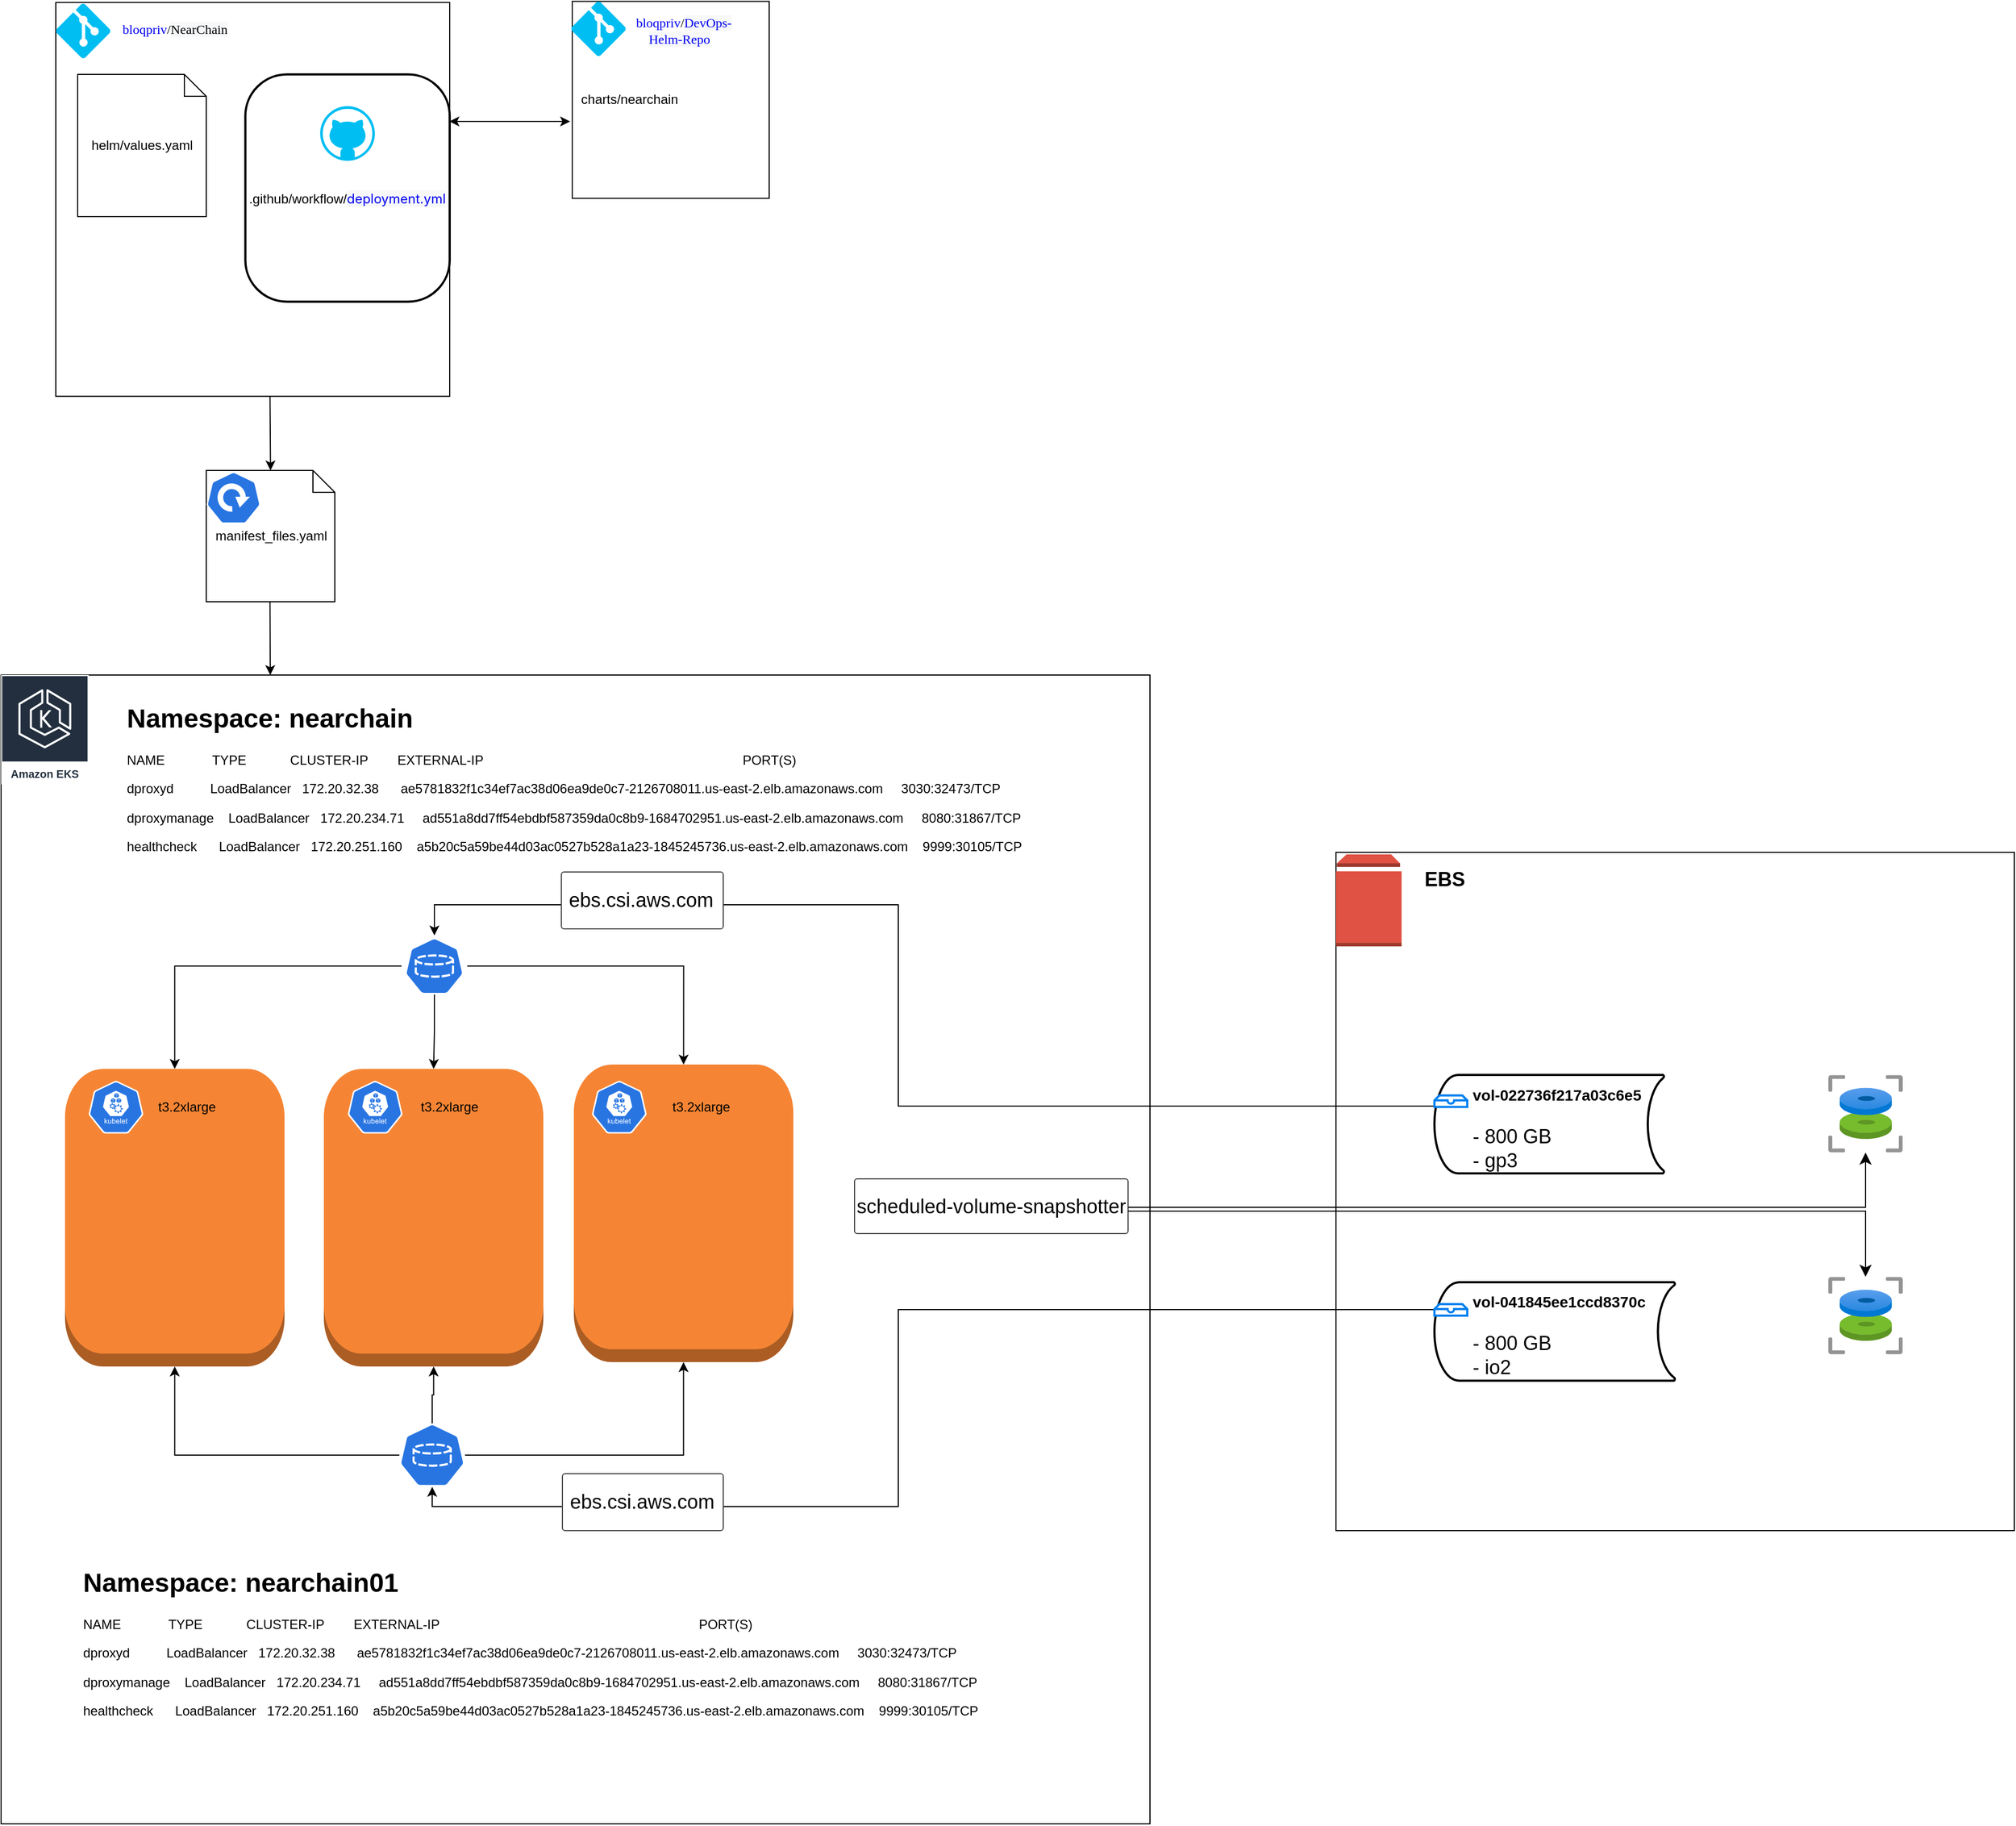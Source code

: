 <mxfile version="21.0.2" type="github">
  <diagram name="Page-1" id="bUGEWYbrpgy6-oKy8Pk6">
    <mxGraphModel dx="2391" dy="1107" grid="1" gridSize="10" guides="1" tooltips="1" connect="1" arrows="1" fold="1" page="1" pageScale="1" pageWidth="850" pageHeight="1100" math="0" shadow="0">
      <root>
        <mxCell id="0" />
        <mxCell id="1" parent="0" />
        <mxCell id="_0oh639qVl28FQ6klio6-56" value="" style="whiteSpace=wrap;html=1;aspect=fixed;" vertex="1" parent="1">
          <mxGeometry x="1250" y="802" width="620" height="620" as="geometry" />
        </mxCell>
        <mxCell id="_0oh639qVl28FQ6klio6-42" value="" style="whiteSpace=wrap;html=1;aspect=fixed;" vertex="1" parent="1">
          <mxGeometry x="30" y="640" width="1050" height="1050" as="geometry" />
        </mxCell>
        <mxCell id="_0oh639qVl28FQ6klio6-34" value="manifest_files.yaml" style="shape=note;size=20;whiteSpace=wrap;html=1;" vertex="1" parent="1">
          <mxGeometry x="217.5" y="453" width="117.5" height="120" as="geometry" />
        </mxCell>
        <mxCell id="_0oh639qVl28FQ6klio6-13" value="" style="whiteSpace=wrap;html=1;aspect=fixed;" vertex="1" parent="1">
          <mxGeometry x="552" y="24.25" width="180" height="180" as="geometry" />
        </mxCell>
        <mxCell id="_0oh639qVl28FQ6klio6-2" value="" style="whiteSpace=wrap;html=1;aspect=fixed;" vertex="1" parent="1">
          <mxGeometry x="80" y="25.25" width="360" height="360" as="geometry" />
        </mxCell>
        <mxCell id="_0oh639qVl28FQ6klio6-11" value="" style="rounded=1;whiteSpace=wrap;html=1;absoluteArcSize=1;arcSize=76;strokeWidth=2;" vertex="1" parent="1">
          <mxGeometry x="253.25" y="91" width="186.75" height="207.75" as="geometry" />
        </mxCell>
        <mxCell id="_0oh639qVl28FQ6klio6-1" value="" style="verticalLabelPosition=bottom;html=1;verticalAlign=top;align=center;strokeColor=none;fillColor=#00BEF2;shape=mxgraph.azure.github_code;pointerEvents=1;" vertex="1" parent="1">
          <mxGeometry x="321.63" y="120" width="50" height="50" as="geometry" />
        </mxCell>
        <mxCell id="_0oh639qVl28FQ6klio6-8" value="" style="verticalLabelPosition=bottom;html=1;verticalAlign=top;align=center;strokeColor=none;fillColor=#00BEF2;shape=mxgraph.azure.git_repository;" vertex="1" parent="1">
          <mxGeometry x="80" y="26.25" width="50" height="50" as="geometry" />
        </mxCell>
        <mxCell id="_0oh639qVl28FQ6klio6-9" value="" style="verticalLabelPosition=bottom;html=1;verticalAlign=top;align=center;strokeColor=none;fillColor=#00BEF2;shape=mxgraph.azure.git_repository;" vertex="1" parent="1">
          <mxGeometry x="551" y="24.25" width="50" height="50" as="geometry" />
        </mxCell>
        <mxCell id="_0oh639qVl28FQ6klio6-14" value="&lt;p&gt;&lt;font face=&quot;Verdana&quot; style=&quot;font-size: 12px;&quot;&gt;&lt;a style=&quot;box-sizing: border-box; background-color: transparent; text-decoration-line: none;&quot; href=&quot;https://github.com/bloqpriv&quot; data-octo-dimensions=&quot;link_type:self&quot; data-octo-click=&quot;hovercard-link-click&quot; data-hovercard-url=&quot;/orgs/bloqpriv/hovercard&quot; data-hovercard-type=&quot;organization&quot; rel=&quot;author&quot; class=&quot;url fn&quot;&gt;bloqpriv&lt;/a&gt;/&lt;span style=&quot;box-sizing: border-box; color: rgb(36, 41, 47); text-align: start; background-color: rgb(246, 248, 250); align-self: stretch !important; margin-right: var(--base-size-8, 8px)  !important;&quot; class=&quot;mr-2 flex-self-stretch&quot;&gt;&lt;a style=&quot;box-sizing: border-box; background-color: transparent; text-decoration-line: none;&quot; href=&quot;https://github.com/bloqpriv/DevOps-Helm-Repo&quot; data-turbo-frame=&quot;repo-content-turbo-frame&quot; data-pjax=&quot;#repo-content-pjax-container&quot;&gt;DevOps-Helm-Repo&lt;/a&gt;&lt;/span&gt;&lt;/font&gt;&lt;/p&gt;" style="text;html=1;strokeColor=none;fillColor=none;align=center;verticalAlign=middle;whiteSpace=wrap;rounded=0;" vertex="1" parent="1">
          <mxGeometry x="600" y="36.25" width="107.5" height="30" as="geometry" />
        </mxCell>
        <mxCell id="_0oh639qVl28FQ6klio6-17" value="&lt;p style=&quot;text-align: start;&quot;&gt;&lt;font style=&quot;font-size: 12px;&quot; face=&quot;Verdana&quot;&gt;&lt;a class=&quot;url fn&quot; rel=&quot;author&quot; data-hovercard-type=&quot;organization&quot; data-hovercard-url=&quot;/orgs/bloqpriv/hovercard&quot; data-octo-click=&quot;hovercard-link-click&quot; data-octo-dimensions=&quot;link_type:self&quot; href=&quot;https://github.com/bloqpriv&quot; style=&quot;box-sizing: border-box; background-color: transparent; text-decoration-line: none;&quot;&gt;bloqpriv&lt;/a&gt;/&lt;span style=&quot;background-color: rgb(246, 248, 250);&quot;&gt;NearChain&lt;/span&gt;&lt;/font&gt;&lt;/p&gt;" style="text;html=1;strokeColor=none;fillColor=none;align=center;verticalAlign=middle;whiteSpace=wrap;rounded=0;" vertex="1" parent="1">
          <mxGeometry x="135" y="35.25" width="107.5" height="30" as="geometry" />
        </mxCell>
        <mxCell id="_0oh639qVl28FQ6klio6-18" value="charts/nearchain" style="text;html=1;strokeColor=none;fillColor=none;align=center;verticalAlign=middle;whiteSpace=wrap;rounded=0;" vertex="1" parent="1">
          <mxGeometry x="551.88" y="98.63" width="105" height="30" as="geometry" />
        </mxCell>
        <mxCell id="_0oh639qVl28FQ6klio6-29" value=".github/workflow/&lt;a style=&quot;box-sizing: border-box; background-color: rgb(246, 248, 250); text-decoration-line: none; font-family: -apple-system, &amp;quot;system-ui&amp;quot;, &amp;quot;Segoe UI&amp;quot;, &amp;quot;Noto Sans&amp;quot;, Helvetica, Arial, sans-serif, &amp;quot;Apple Color Emoji&amp;quot;, &amp;quot;Segoe UI Emoji&amp;quot;; text-align: start;&quot; href=&quot;https://github.com/bloqpriv/near-chain/blob/main/.github/workflows/deployment.yml&quot; data-turbo-frame=&quot;repo-content-turbo-frame&quot; title=&quot;deployment.yml&quot; class=&quot;js-navigation-open Link--primary&quot;&gt;&lt;font style=&quot;font-size: 12px;&quot;&gt;deployment.yml&lt;/font&gt;&lt;/a&gt;" style="text;html=1;strokeColor=none;fillColor=none;align=center;verticalAlign=middle;whiteSpace=wrap;rounded=0;" vertex="1" parent="1">
          <mxGeometry x="294.12" y="190.25" width="105" height="30" as="geometry" />
        </mxCell>
        <mxCell id="_0oh639qVl28FQ6klio6-32" value="" style="sketch=0;html=1;dashed=0;whitespace=wrap;fillColor=#2875E2;strokeColor=#ffffff;points=[[0.005,0.63,0],[0.1,0.2,0],[0.9,0.2,0],[0.5,0,0],[0.995,0.63,0],[0.72,0.99,0],[0.5,1,0],[0.28,0.99,0]];verticalLabelPosition=bottom;align=center;verticalAlign=top;shape=mxgraph.kubernetes.icon;prIcon=deploy" vertex="1" parent="1">
          <mxGeometry x="217.5" y="454" width="50" height="48" as="geometry" />
        </mxCell>
        <mxCell id="_0oh639qVl28FQ6klio6-36" value="helm/values.yaml" style="shape=note;size=20;whiteSpace=wrap;html=1;" vertex="1" parent="1">
          <mxGeometry x="100" y="91" width="117.5" height="130" as="geometry" />
        </mxCell>
        <mxCell id="_0oh639qVl28FQ6klio6-35" value="" style="shape=image;html=1;verticalAlign=top;verticalLabelPosition=bottom;labelBackgroundColor=#ffffff;imageAspect=0;aspect=fixed;image=https://cdn1.iconfinder.com/data/icons/bootstrap-vol-3/16/filetype-yml-128.png" vertex="1" parent="1">
          <mxGeometry x="129.38" y="91" width="50" height="50" as="geometry" />
        </mxCell>
        <mxCell id="_0oh639qVl28FQ6klio6-41" value="Amazon EKS" style="sketch=0;outlineConnect=0;fontColor=#232F3E;gradientColor=none;strokeColor=#ffffff;fillColor=#232F3E;dashed=0;verticalLabelPosition=middle;verticalAlign=bottom;align=center;html=1;whiteSpace=wrap;fontSize=10;fontStyle=1;spacing=3;shape=mxgraph.aws4.productIcon;prIcon=mxgraph.aws4.eks;" vertex="1" parent="1">
          <mxGeometry x="30" y="640" width="80" height="100" as="geometry" />
        </mxCell>
        <mxCell id="_0oh639qVl28FQ6klio6-49" value="" style="outlineConnect=0;dashed=0;verticalLabelPosition=bottom;verticalAlign=top;align=center;html=1;shape=mxgraph.aws3.instance;fillColor=#F58534;gradientColor=none;" vertex="1" parent="1">
          <mxGeometry x="88.44" y="1000" width="200.62" height="272" as="geometry" />
        </mxCell>
        <mxCell id="_0oh639qVl28FQ6klio6-46" value="" style="sketch=0;html=1;dashed=0;whitespace=wrap;fillColor=#2875E2;strokeColor=#ffffff;points=[[0.005,0.63,0],[0.1,0.2,0],[0.9,0.2,0],[0.5,0,0],[0.995,0.63,0],[0.72,0.99,0],[0.5,1,0],[0.28,0.99,0]];verticalLabelPosition=bottom;align=center;verticalAlign=top;shape=mxgraph.kubernetes.icon;prIcon=kubelet" vertex="1" parent="1">
          <mxGeometry x="110" y="1010" width="50" height="50" as="geometry" />
        </mxCell>
        <mxCell id="_0oh639qVl28FQ6klio6-50" value="" style="outlineConnect=0;dashed=0;verticalLabelPosition=bottom;verticalAlign=top;align=center;html=1;shape=mxgraph.aws3.instance;fillColor=#F58534;gradientColor=none;" vertex="1" parent="1">
          <mxGeometry x="325" y="1000" width="200.62" height="272" as="geometry" />
        </mxCell>
        <mxCell id="_0oh639qVl28FQ6klio6-45" value="" style="sketch=0;html=1;dashed=0;whitespace=wrap;fillColor=#2875E2;strokeColor=#ffffff;points=[[0.005,0.63,0],[0.1,0.2,0],[0.9,0.2,0],[0.5,0,0],[0.995,0.63,0],[0.72,0.99,0],[0.5,1,0],[0.28,0.99,0]];verticalLabelPosition=bottom;align=center;verticalAlign=top;shape=mxgraph.kubernetes.icon;prIcon=kubelet" vertex="1" parent="1">
          <mxGeometry x="346.88" y="1010" width="50" height="50" as="geometry" />
        </mxCell>
        <mxCell id="_0oh639qVl28FQ6klio6-51" value="" style="outlineConnect=0;dashed=0;verticalLabelPosition=bottom;verticalAlign=top;align=center;html=1;shape=mxgraph.aws3.instance;fillColor=#F58534;gradientColor=none;" vertex="1" parent="1">
          <mxGeometry x="553.44" y="996" width="200.62" height="272" as="geometry" />
        </mxCell>
        <mxCell id="_0oh639qVl28FQ6klio6-47" value="" style="sketch=0;html=1;dashed=0;whitespace=wrap;fillColor=#2875E2;strokeColor=#ffffff;points=[[0.005,0.63,0],[0.1,0.2,0],[0.9,0.2,0],[0.5,0,0],[0.995,0.63,0],[0.72,0.99,0],[0.5,1,0],[0.28,0.99,0]];verticalLabelPosition=bottom;align=center;verticalAlign=top;shape=mxgraph.kubernetes.icon;prIcon=kubelet" vertex="1" parent="1">
          <mxGeometry x="570" y="1010" width="50" height="50" as="geometry" />
        </mxCell>
        <mxCell id="_0oh639qVl28FQ6klio6-52" value="" style="outlineConnect=0;dashed=0;verticalLabelPosition=bottom;verticalAlign=top;align=center;html=1;shape=mxgraph.aws3.volume;fillColor=#E05243;gradientColor=none;" vertex="1" parent="1">
          <mxGeometry x="1250" y="804" width="60" height="84" as="geometry" />
        </mxCell>
        <mxCell id="_0oh639qVl28FQ6klio6-53" value="" style="endArrow=classic;startArrow=classic;html=1;rounded=0;" edge="1" parent="1">
          <mxGeometry width="50" height="50" relative="1" as="geometry">
            <mxPoint x="439.75" y="134" as="sourcePoint" />
            <mxPoint x="550" y="134" as="targetPoint" />
            <Array as="points">
              <mxPoint x="500" y="134" />
            </Array>
          </mxGeometry>
        </mxCell>
        <mxCell id="_0oh639qVl28FQ6klio6-54" value="" style="endArrow=classic;html=1;rounded=0;entryX=0.5;entryY=0;entryDx=0;entryDy=0;entryPerimeter=0;" edge="1" parent="1" target="_0oh639qVl28FQ6klio6-34">
          <mxGeometry width="50" height="50" relative="1" as="geometry">
            <mxPoint x="275.75" y="385.25" as="sourcePoint" />
            <mxPoint x="275.87" y="445.25" as="targetPoint" />
          </mxGeometry>
        </mxCell>
        <mxCell id="_0oh639qVl28FQ6klio6-55" value="" style="endArrow=classic;html=1;rounded=0;" edge="1" parent="1">
          <mxGeometry width="50" height="50" relative="1" as="geometry">
            <mxPoint x="275.75" y="573" as="sourcePoint" />
            <mxPoint x="276" y="640" as="targetPoint" />
          </mxGeometry>
        </mxCell>
        <mxCell id="_0oh639qVl28FQ6klio6-57" value="t3.2xlarge" style="text;html=1;strokeColor=none;fillColor=none;align=center;verticalAlign=middle;whiteSpace=wrap;rounded=0;" vertex="1" parent="1">
          <mxGeometry x="170" y="1020" width="60" height="30" as="geometry" />
        </mxCell>
        <mxCell id="_0oh639qVl28FQ6klio6-58" value="t3.2xlarge" style="text;html=1;strokeColor=none;fillColor=none;align=center;verticalAlign=middle;whiteSpace=wrap;rounded=0;" vertex="1" parent="1">
          <mxGeometry x="410" y="1020" width="60" height="30" as="geometry" />
        </mxCell>
        <mxCell id="_0oh639qVl28FQ6klio6-59" value="t3.2xlarge" style="text;html=1;strokeColor=none;fillColor=none;align=center;verticalAlign=middle;whiteSpace=wrap;rounded=0;" vertex="1" parent="1">
          <mxGeometry x="640" y="1020" width="60" height="30" as="geometry" />
        </mxCell>
        <mxCell id="_0oh639qVl28FQ6klio6-61" style="edgeStyle=orthogonalEdgeStyle;rounded=0;orthogonalLoop=1;jettySize=auto;html=1;" edge="1" parent="1" source="_0oh639qVl28FQ6klio6-60" target="_0oh639qVl28FQ6klio6-51">
          <mxGeometry relative="1" as="geometry" />
        </mxCell>
        <mxCell id="_0oh639qVl28FQ6klio6-63" style="edgeStyle=orthogonalEdgeStyle;rounded=0;orthogonalLoop=1;jettySize=auto;html=1;" edge="1" parent="1" source="_0oh639qVl28FQ6klio6-60" target="_0oh639qVl28FQ6klio6-50">
          <mxGeometry relative="1" as="geometry" />
        </mxCell>
        <mxCell id="_0oh639qVl28FQ6klio6-64" style="edgeStyle=orthogonalEdgeStyle;rounded=0;orthogonalLoop=1;jettySize=auto;html=1;" edge="1" parent="1" source="_0oh639qVl28FQ6klio6-60" target="_0oh639qVl28FQ6klio6-49">
          <mxGeometry relative="1" as="geometry" />
        </mxCell>
        <mxCell id="_0oh639qVl28FQ6klio6-60" value="" style="sketch=0;html=1;dashed=0;whitespace=wrap;fillColor=#2875E2;strokeColor=#ffffff;points=[[0.005,0.63,0],[0.1,0.2,0],[0.9,0.2,0],[0.5,0,0],[0.995,0.63,0],[0.72,0.99,0],[0.5,1,0],[0.28,0.99,0]];verticalLabelPosition=bottom;align=center;verticalAlign=top;shape=mxgraph.kubernetes.icon;prIcon=pvc" vertex="1" parent="1">
          <mxGeometry x="394" y="1324" width="60" height="58" as="geometry" />
        </mxCell>
        <mxCell id="_0oh639qVl28FQ6klio6-66" style="edgeStyle=orthogonalEdgeStyle;rounded=0;orthogonalLoop=1;jettySize=auto;html=1;entryX=0.5;entryY=0;entryDx=0;entryDy=0;entryPerimeter=0;" edge="1" parent="1" source="_0oh639qVl28FQ6klio6-65" target="_0oh639qVl28FQ6klio6-51">
          <mxGeometry relative="1" as="geometry" />
        </mxCell>
        <mxCell id="_0oh639qVl28FQ6klio6-67" style="edgeStyle=orthogonalEdgeStyle;rounded=0;orthogonalLoop=1;jettySize=auto;html=1;" edge="1" parent="1" source="_0oh639qVl28FQ6klio6-65" target="_0oh639qVl28FQ6klio6-49">
          <mxGeometry relative="1" as="geometry" />
        </mxCell>
        <mxCell id="_0oh639qVl28FQ6klio6-70" style="edgeStyle=orthogonalEdgeStyle;rounded=0;orthogonalLoop=1;jettySize=auto;html=1;entryX=0.5;entryY=0;entryDx=0;entryDy=0;entryPerimeter=0;" edge="1" parent="1" source="_0oh639qVl28FQ6klio6-65" target="_0oh639qVl28FQ6klio6-50">
          <mxGeometry relative="1" as="geometry" />
        </mxCell>
        <mxCell id="_0oh639qVl28FQ6klio6-65" value="" style="sketch=0;html=1;dashed=0;whitespace=wrap;fillColor=#2875E2;strokeColor=#ffffff;points=[[0.005,0.63,0],[0.1,0.2,0],[0.9,0.2,0],[0.5,0,0],[0.995,0.63,0],[0.72,0.99,0],[0.5,1,0],[0.28,0.99,0]];verticalLabelPosition=bottom;align=center;verticalAlign=top;shape=mxgraph.kubernetes.icon;prIcon=pvc" vertex="1" parent="1">
          <mxGeometry x="396" y="880" width="60" height="52" as="geometry" />
        </mxCell>
        <mxCell id="_0oh639qVl28FQ6klio6-75" style="edgeStyle=orthogonalEdgeStyle;rounded=0;orthogonalLoop=1;jettySize=auto;html=1;entryX=0.5;entryY=0;entryDx=0;entryDy=0;entryPerimeter=0;startArrow=none;" edge="1" parent="1">
          <mxGeometry relative="1" as="geometry">
            <mxPoint x="1340" y="1034" as="sourcePoint" />
            <mxPoint x="426" y="878" as="targetPoint" />
            <Array as="points">
              <mxPoint x="850" y="1034" />
              <mxPoint x="850" y="850" />
              <mxPoint x="426" y="850" />
            </Array>
          </mxGeometry>
        </mxCell>
        <mxCell id="_0oh639qVl28FQ6klio6-74" style="edgeStyle=orthogonalEdgeStyle;rounded=0;orthogonalLoop=1;jettySize=auto;html=1;entryX=0.5;entryY=1;entryDx=0;entryDy=0;entryPerimeter=0;" edge="1" parent="1" target="_0oh639qVl28FQ6klio6-60">
          <mxGeometry relative="1" as="geometry">
            <mxPoint x="1340" y="1220.0" as="sourcePoint" />
            <Array as="points">
              <mxPoint x="850" y="1220" />
              <mxPoint x="850" y="1400" />
              <mxPoint x="424" y="1400" />
            </Array>
          </mxGeometry>
        </mxCell>
        <mxCell id="_0oh639qVl28FQ6klio6-77" value="" style="strokeWidth=2;html=1;shape=mxgraph.flowchart.stored_data;whiteSpace=wrap;" vertex="1" parent="1">
          <mxGeometry x="1340" y="1005.5" width="210" height="90" as="geometry" />
        </mxCell>
        <mxCell id="_0oh639qVl28FQ6klio6-72" value="" style="html=1;verticalLabelPosition=bottom;align=center;labelBackgroundColor=#ffffff;verticalAlign=top;strokeWidth=2;strokeColor=#0080F0;shadow=0;dashed=0;shape=mxgraph.ios7.icons.storage;" vertex="1" parent="1">
          <mxGeometry x="1340" y="1024.25" width="30" height="10.5" as="geometry" />
        </mxCell>
        <mxCell id="_0oh639qVl28FQ6klio6-78" value="" style="strokeWidth=2;html=1;shape=mxgraph.flowchart.stored_data;whiteSpace=wrap;" vertex="1" parent="1">
          <mxGeometry x="1340" y="1195" width="220" height="90" as="geometry" />
        </mxCell>
        <mxCell id="_0oh639qVl28FQ6klio6-73" value="" style="html=1;verticalLabelPosition=bottom;align=center;labelBackgroundColor=#ffffff;verticalAlign=top;strokeWidth=2;strokeColor=#0080F0;shadow=0;dashed=0;shape=mxgraph.ios7.icons.storage;" vertex="1" parent="1">
          <mxGeometry x="1340" y="1215" width="30" height="10.5" as="geometry" />
        </mxCell>
        <mxCell id="_0oh639qVl28FQ6klio6-80" value="&lt;b&gt;&lt;font style=&quot;font-size: 18px;&quot;&gt;EBS&lt;/font&gt;&lt;/b&gt;" style="text;html=1;strokeColor=none;fillColor=none;align=center;verticalAlign=middle;whiteSpace=wrap;rounded=0;" vertex="1" parent="1">
          <mxGeometry x="1310" y="802" width="78.75" height="50" as="geometry" />
        </mxCell>
        <mxCell id="_0oh639qVl28FQ6klio6-81" value="&lt;h1&gt;&lt;font style=&quot;font-size: 14px;&quot;&gt;vol-041845ee1ccd8370c&lt;br&gt;&lt;/font&gt;&lt;/h1&gt;&lt;h2&gt;&lt;span style=&quot;font-weight: normal;&quot;&gt;- 800 GB&lt;br&gt;- io2&lt;/span&gt;&lt;/h2&gt;" style="text;html=1;strokeColor=none;fillColor=none;spacing=5;spacingTop=-20;whiteSpace=wrap;overflow=hidden;rounded=0;" vertex="1" parent="1">
          <mxGeometry x="1370" y="1190" width="170" height="100" as="geometry" />
        </mxCell>
        <mxCell id="_0oh639qVl28FQ6klio6-82" value="&lt;h1&gt;&lt;font style=&quot;&quot;&gt;&lt;font style=&quot;font-size: 14px;&quot;&gt;vol-022736f217a03c6e5&lt;/font&gt;&lt;br&gt;&lt;/font&gt;&lt;/h1&gt;&lt;h2&gt;&lt;span style=&quot;font-weight: normal;&quot;&gt;- 800 GB&lt;br&gt;- gp3&lt;/span&gt;&lt;/h2&gt;" style="text;html=1;strokeColor=none;fillColor=none;spacing=5;spacingTop=-20;whiteSpace=wrap;overflow=hidden;rounded=0;" vertex="1" parent="1">
          <mxGeometry x="1370" y="1000.5" width="170" height="100" as="geometry" />
        </mxCell>
        <mxCell id="_0oh639qVl28FQ6klio6-87" value="&lt;font style=&quot;font-size: 18px;&quot;&gt;&amp;nbsp;ebs.csi.aws.com&lt;/font&gt;" style="strokeWidth=1;html=1;shadow=0;dashed=0;shape=mxgraph.ios.iTextInput;strokeColor=#444444;buttonText=;fontSize=8;whiteSpace=wrap;align=left;" vertex="1" parent="1">
          <mxGeometry x="543" y="1370" width="147" height="52" as="geometry" />
        </mxCell>
        <mxCell id="_0oh639qVl28FQ6klio6-88" value="&lt;font style=&quot;font-size: 18px;&quot;&gt;&amp;nbsp;ebs.csi.aws.com&amp;nbsp;&lt;/font&gt;" style="strokeWidth=1;html=1;shadow=0;dashed=0;shape=mxgraph.ios.iTextInput;strokeColor=#444444;buttonText=;fontSize=8;whiteSpace=wrap;align=left;" vertex="1" parent="1">
          <mxGeometry x="542.06" y="820" width="147.94" height="52" as="geometry" />
        </mxCell>
        <mxCell id="_0oh639qVl28FQ6klio6-92" value="" style="aspect=fixed;html=1;points=[];align=center;image;fontSize=12;image=img/lib/azure2/compute/Disks_Snapshots.svg;" vertex="1" parent="1">
          <mxGeometry x="1700" y="1005.5" width="68" height="71" as="geometry" />
        </mxCell>
        <mxCell id="_0oh639qVl28FQ6klio6-93" value="" style="aspect=fixed;html=1;points=[];align=center;image;fontSize=12;image=img/lib/azure2/compute/Disks_Snapshots.svg;" vertex="1" parent="1">
          <mxGeometry x="1700" y="1190" width="68" height="71" as="geometry" />
        </mxCell>
        <mxCell id="_0oh639qVl28FQ6klio6-94" value="&lt;font style=&quot;font-size: 18px;&quot;&gt;scheduled-volume-snapshotter&lt;/font&gt;" style="strokeWidth=1;html=1;shadow=0;dashed=0;shape=mxgraph.ios.iTextInput;strokeColor=#444444;buttonText=;fontSize=8;whiteSpace=wrap;align=left;" vertex="1" parent="1">
          <mxGeometry x="810" y="1100.5" width="250" height="50" as="geometry" />
        </mxCell>
        <mxCell id="_0oh639qVl28FQ6klio6-101" value="" style="edgeStyle=segmentEdgeStyle;endArrow=classic;html=1;curved=0;rounded=0;endSize=8;startSize=8;" edge="1" parent="1" target="_0oh639qVl28FQ6klio6-92">
          <mxGeometry width="50" height="50" relative="1" as="geometry">
            <mxPoint x="1060" y="1126.5" as="sourcePoint" />
            <mxPoint x="1110" y="1076.5" as="targetPoint" />
          </mxGeometry>
        </mxCell>
        <mxCell id="_0oh639qVl28FQ6klio6-102" value="" style="edgeStyle=segmentEdgeStyle;endArrow=classic;html=1;curved=0;rounded=0;endSize=8;startSize=8;" edge="1" parent="1" target="_0oh639qVl28FQ6klio6-93">
          <mxGeometry width="50" height="50" relative="1" as="geometry">
            <mxPoint x="1060" y="1130" as="sourcePoint" />
            <mxPoint x="1190" y="1170" as="targetPoint" />
          </mxGeometry>
        </mxCell>
        <mxCell id="_0oh639qVl28FQ6klio6-105" value="&lt;h1&gt;Namespace: nearchain01&lt;/h1&gt;&lt;p&gt;NAME&amp;nbsp; &amp;nbsp; &amp;nbsp; &amp;nbsp; &amp;nbsp; &amp;nbsp;&lt;span style=&quot;white-space: pre;&quot;&gt;	&lt;span style=&quot;white-space: pre;&quot;&gt;	&lt;/span&gt;&lt;/span&gt;TYPE&amp;nbsp; &amp;nbsp; &amp;nbsp; &amp;nbsp; &amp;nbsp; &amp;nbsp;&lt;span style=&quot;white-space: pre;&quot;&gt;	&lt;/span&gt;CLUSTER-IP&amp;nbsp; &amp;nbsp; &amp;nbsp; &amp;nbsp;&lt;span style=&quot;white-space: pre;&quot;&gt;	&lt;/span&gt;EXTERNAL-IP&amp;nbsp; &amp;nbsp; &amp;nbsp; &amp;nbsp; &amp;nbsp; &amp;nbsp; &amp;nbsp; &amp;nbsp; &amp;nbsp; &amp;nbsp; &amp;nbsp; &amp;nbsp; &amp;nbsp; &amp;nbsp; &amp;nbsp; &amp;nbsp; &amp;nbsp; &amp;nbsp; &amp;nbsp; &amp;nbsp; &amp;nbsp; &amp;nbsp; &amp;nbsp; &amp;nbsp; &amp;nbsp; &amp;nbsp; &amp;nbsp; &amp;nbsp; &amp;nbsp; &amp;nbsp; &amp;nbsp; &amp;nbsp;&lt;span style=&quot;white-space: pre;&quot;&gt;	&lt;/span&gt;&lt;span style=&quot;white-space: pre;&quot;&gt;	&lt;/span&gt;&lt;span style=&quot;white-space: pre;&quot;&gt;	&lt;/span&gt;&lt;span style=&quot;white-space: pre;&quot;&gt;	&lt;/span&gt;&lt;span style=&quot;white-space: pre;&quot;&gt;	&lt;/span&gt;&lt;span style=&quot;white-space: pre;&quot;&gt;	&lt;/span&gt;&lt;span style=&quot;white-space: pre;&quot;&gt;	&lt;/span&gt;&lt;span style=&quot;white-space: pre;&quot;&gt;	&lt;/span&gt;PORT(S)&amp;nbsp; &amp;nbsp; &amp;nbsp; &amp;nbsp; &amp;nbsp;&amp;nbsp;&lt;/p&gt;&lt;p&gt;&lt;span style=&quot;background-color: initial;&quot;&gt;dproxyd&amp;nbsp; &amp;nbsp; &amp;nbsp; &amp;nbsp; &lt;span style=&quot;white-space: pre;&quot;&gt;	&lt;/span&gt;&lt;span style=&quot;white-space: pre;&quot;&gt;	&lt;/span&gt;LoadBalancer&amp;nbsp; &amp;nbsp;172.20.32.38&amp;nbsp; &amp;nbsp; &amp;nbsp;&lt;span style=&quot;white-space: pre;&quot;&gt;	&lt;/span&gt;ae5781832f1c34ef7ac38d06ea9de0c7-2126708011.us-east-2.elb.amazonaws.com&amp;nbsp; &amp;nbsp;&lt;/span&gt;&lt;span style=&quot;background-color: initial; white-space: pre;&quot;&gt;	&lt;/span&gt;&lt;span style=&quot;background-color: initial; white-space: pre;&quot;&gt;	&lt;/span&gt;&lt;span style=&quot;background-color: initial;&quot;&gt;3030:32473/TCP&amp;nbsp;&amp;nbsp;&lt;/span&gt;&lt;/p&gt;&lt;p&gt;dproxymanage&amp;nbsp; &amp;nbsp;&lt;span style=&quot;white-space: pre;&quot;&gt;	&lt;/span&gt;LoadBalancer&amp;nbsp; &amp;nbsp;172.20.234.71&amp;nbsp; &amp;nbsp; &lt;span style=&quot;white-space: pre;&quot;&gt;	&lt;/span&gt;ad551a8dd7ff54ebdbf587359da0c8b9-1684702951.us-east-2.elb.amazonaws.com&amp;nbsp; &amp;nbsp;&lt;span style=&quot;white-space: pre;&quot;&gt;	&lt;span style=&quot;white-space: pre;&quot;&gt;	&lt;/span&gt;&lt;/span&gt;8080:31867/TCP&amp;nbsp;&amp;nbsp;&lt;/p&gt;&lt;p&gt;healthcheck&amp;nbsp; &amp;nbsp; &lt;span style=&quot;white-space: pre;&quot;&gt;	&lt;/span&gt;&lt;span style=&quot;white-space: pre;&quot;&gt;	&lt;/span&gt;LoadBalancer&amp;nbsp; &amp;nbsp;172.20.251.160&amp;nbsp; &amp;nbsp;&lt;span style=&quot;white-space: pre;&quot;&gt;	&lt;/span&gt;a5b20c5a59be44d03ac0527b528a1a23-1845245736.us-east-2.elb.amazonaws.com&amp;nbsp; &amp;nbsp;&lt;span style=&quot;white-space: pre;&quot;&gt;	&lt;/span&gt;9999:30105/TCP&lt;/p&gt;" style="text;html=1;strokeColor=none;fillColor=none;spacing=5;spacingTop=-20;whiteSpace=wrap;overflow=hidden;rounded=0;" vertex="1" parent="1">
          <mxGeometry x="100" y="1450" width="890.47" height="160" as="geometry" />
        </mxCell>
        <mxCell id="_0oh639qVl28FQ6klio6-106" value="&lt;h1&gt;Namespace: nearchain&lt;/h1&gt;&lt;p&gt;NAME&amp;nbsp; &amp;nbsp; &amp;nbsp; &amp;nbsp; &amp;nbsp; &amp;nbsp;&lt;span style=&quot;white-space: pre;&quot;&gt;	&lt;span style=&quot;white-space: pre;&quot;&gt;	&lt;/span&gt;&lt;/span&gt;TYPE&amp;nbsp; &amp;nbsp; &amp;nbsp; &amp;nbsp; &amp;nbsp; &amp;nbsp;&lt;span style=&quot;white-space: pre;&quot;&gt;	&lt;/span&gt;CLUSTER-IP&amp;nbsp; &amp;nbsp; &amp;nbsp; &amp;nbsp;&lt;span style=&quot;white-space: pre;&quot;&gt;	&lt;/span&gt;EXTERNAL-IP&amp;nbsp; &amp;nbsp; &amp;nbsp; &amp;nbsp; &amp;nbsp; &amp;nbsp; &amp;nbsp; &amp;nbsp; &amp;nbsp; &amp;nbsp; &amp;nbsp; &amp;nbsp; &amp;nbsp; &amp;nbsp; &amp;nbsp; &amp;nbsp; &amp;nbsp; &amp;nbsp; &amp;nbsp; &amp;nbsp; &amp;nbsp; &amp;nbsp; &amp;nbsp; &amp;nbsp; &amp;nbsp; &amp;nbsp; &amp;nbsp; &amp;nbsp; &amp;nbsp; &amp;nbsp; &amp;nbsp; &amp;nbsp;&lt;span style=&quot;white-space: pre;&quot;&gt;	&lt;/span&gt;&lt;span style=&quot;white-space: pre;&quot;&gt;	&lt;/span&gt;&lt;span style=&quot;white-space: pre;&quot;&gt;	&lt;/span&gt;&lt;span style=&quot;white-space: pre;&quot;&gt;	&lt;/span&gt;&lt;span style=&quot;white-space: pre;&quot;&gt;	&lt;/span&gt;&lt;span style=&quot;white-space: pre;&quot;&gt;	&lt;/span&gt;&lt;span style=&quot;white-space: pre;&quot;&gt;	&lt;/span&gt;&lt;span style=&quot;white-space: pre;&quot;&gt;	&lt;/span&gt;PORT(S)&amp;nbsp; &amp;nbsp; &amp;nbsp; &amp;nbsp; &amp;nbsp;&amp;nbsp;&lt;/p&gt;&lt;p&gt;&lt;span style=&quot;background-color: initial;&quot;&gt;dproxyd&amp;nbsp; &amp;nbsp; &amp;nbsp; &amp;nbsp; &lt;span style=&quot;white-space: pre;&quot;&gt;	&lt;/span&gt;&lt;span style=&quot;white-space: pre;&quot;&gt;	&lt;/span&gt;LoadBalancer&amp;nbsp; &amp;nbsp;172.20.32.38&amp;nbsp; &amp;nbsp; &amp;nbsp;&lt;span style=&quot;white-space: pre;&quot;&gt;	&lt;/span&gt;ae5781832f1c34ef7ac38d06ea9de0c7-2126708011.us-east-2.elb.amazonaws.com&amp;nbsp; &amp;nbsp;&lt;/span&gt;&lt;span style=&quot;background-color: initial; white-space: pre;&quot;&gt;	&lt;/span&gt;&lt;span style=&quot;background-color: initial; white-space: pre;&quot;&gt;	&lt;/span&gt;&lt;span style=&quot;background-color: initial;&quot;&gt;3030:32473/TCP&amp;nbsp;&amp;nbsp;&lt;/span&gt;&lt;/p&gt;&lt;p&gt;dproxymanage&amp;nbsp; &amp;nbsp;&lt;span style=&quot;white-space: pre;&quot;&gt;	&lt;/span&gt;LoadBalancer&amp;nbsp; &amp;nbsp;172.20.234.71&amp;nbsp; &amp;nbsp; &lt;span style=&quot;white-space: pre;&quot;&gt;	&lt;/span&gt;ad551a8dd7ff54ebdbf587359da0c8b9-1684702951.us-east-2.elb.amazonaws.com&amp;nbsp; &amp;nbsp;&lt;span style=&quot;white-space: pre;&quot;&gt;	&lt;span style=&quot;white-space: pre;&quot;&gt;	&lt;/span&gt;&lt;/span&gt;8080:31867/TCP&amp;nbsp;&amp;nbsp;&lt;/p&gt;&lt;p&gt;healthcheck&amp;nbsp; &amp;nbsp; &lt;span style=&quot;white-space: pre;&quot;&gt;	&lt;/span&gt;&lt;span style=&quot;white-space: pre;&quot;&gt;	&lt;/span&gt;LoadBalancer&amp;nbsp; &amp;nbsp;172.20.251.160&amp;nbsp; &amp;nbsp;&lt;span style=&quot;white-space: pre;&quot;&gt;	&lt;/span&gt;a5b20c5a59be44d03ac0527b528a1a23-1845245736.us-east-2.elb.amazonaws.com&amp;nbsp; &amp;nbsp;&lt;span style=&quot;white-space: pre;&quot;&gt;	&lt;/span&gt;9999:30105/TCP&lt;/p&gt;" style="text;html=1;strokeColor=none;fillColor=none;spacing=5;spacingTop=-20;whiteSpace=wrap;overflow=hidden;rounded=0;" vertex="1" parent="1">
          <mxGeometry x="140" y="660" width="890.47" height="160" as="geometry" />
        </mxCell>
      </root>
    </mxGraphModel>
  </diagram>
</mxfile>
